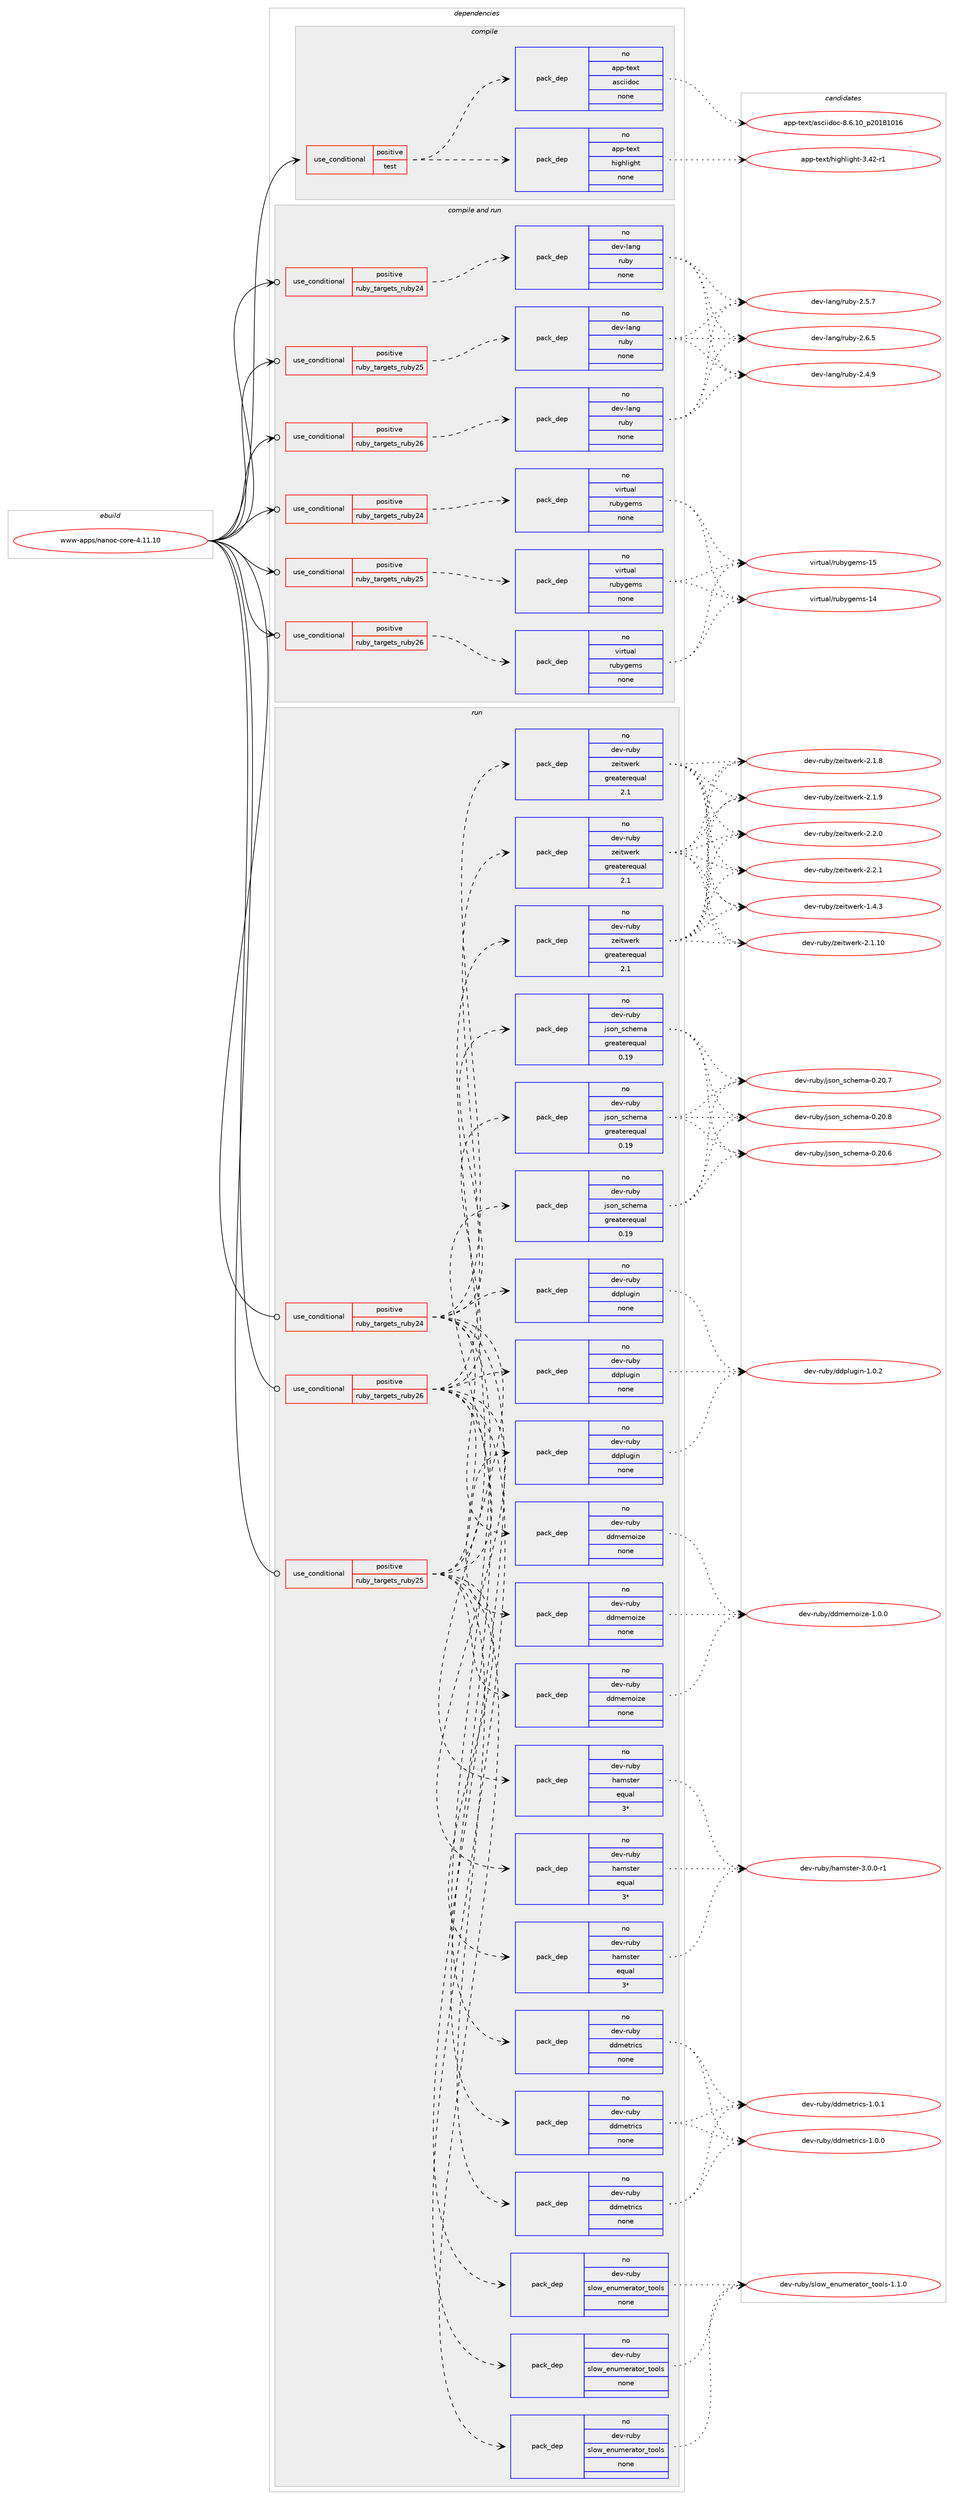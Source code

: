digraph prolog {

# *************
# Graph options
# *************

newrank=true;
concentrate=true;
compound=true;
graph [rankdir=LR,fontname=Helvetica,fontsize=10,ranksep=1.5];#, ranksep=2.5, nodesep=0.2];
edge  [arrowhead=vee];
node  [fontname=Helvetica,fontsize=10];

# **********
# The ebuild
# **********

subgraph cluster_leftcol {
color=gray;
rank=same;
label=<<i>ebuild</i>>;
id [label="www-apps/nanoc-core-4.11.10", color=red, width=4, href="../www-apps/nanoc-core-4.11.10.svg"];
}

# ****************
# The dependencies
# ****************

subgraph cluster_midcol {
color=gray;
label=<<i>dependencies</i>>;
subgraph cluster_compile {
fillcolor="#eeeeee";
style=filled;
label=<<i>compile</i>>;
subgraph cond216909 {
dependency904802 [label=<<TABLE BORDER="0" CELLBORDER="1" CELLSPACING="0" CELLPADDING="4"><TR><TD ROWSPAN="3" CELLPADDING="10">use_conditional</TD></TR><TR><TD>positive</TD></TR><TR><TD>test</TD></TR></TABLE>>, shape=none, color=red];
subgraph pack671599 {
dependency904803 [label=<<TABLE BORDER="0" CELLBORDER="1" CELLSPACING="0" CELLPADDING="4" WIDTH="220"><TR><TD ROWSPAN="6" CELLPADDING="30">pack_dep</TD></TR><TR><TD WIDTH="110">no</TD></TR><TR><TD>app-text</TD></TR><TR><TD>asciidoc</TD></TR><TR><TD>none</TD></TR><TR><TD></TD></TR></TABLE>>, shape=none, color=blue];
}
dependency904802:e -> dependency904803:w [weight=20,style="dashed",arrowhead="vee"];
subgraph pack671600 {
dependency904804 [label=<<TABLE BORDER="0" CELLBORDER="1" CELLSPACING="0" CELLPADDING="4" WIDTH="220"><TR><TD ROWSPAN="6" CELLPADDING="30">pack_dep</TD></TR><TR><TD WIDTH="110">no</TD></TR><TR><TD>app-text</TD></TR><TR><TD>highlight</TD></TR><TR><TD>none</TD></TR><TR><TD></TD></TR></TABLE>>, shape=none, color=blue];
}
dependency904802:e -> dependency904804:w [weight=20,style="dashed",arrowhead="vee"];
}
id:e -> dependency904802:w [weight=20,style="solid",arrowhead="vee"];
}
subgraph cluster_compileandrun {
fillcolor="#eeeeee";
style=filled;
label=<<i>compile and run</i>>;
subgraph cond216910 {
dependency904805 [label=<<TABLE BORDER="0" CELLBORDER="1" CELLSPACING="0" CELLPADDING="4"><TR><TD ROWSPAN="3" CELLPADDING="10">use_conditional</TD></TR><TR><TD>positive</TD></TR><TR><TD>ruby_targets_ruby24</TD></TR></TABLE>>, shape=none, color=red];
subgraph pack671601 {
dependency904806 [label=<<TABLE BORDER="0" CELLBORDER="1" CELLSPACING="0" CELLPADDING="4" WIDTH="220"><TR><TD ROWSPAN="6" CELLPADDING="30">pack_dep</TD></TR><TR><TD WIDTH="110">no</TD></TR><TR><TD>dev-lang</TD></TR><TR><TD>ruby</TD></TR><TR><TD>none</TD></TR><TR><TD></TD></TR></TABLE>>, shape=none, color=blue];
}
dependency904805:e -> dependency904806:w [weight=20,style="dashed",arrowhead="vee"];
}
id:e -> dependency904805:w [weight=20,style="solid",arrowhead="odotvee"];
subgraph cond216911 {
dependency904807 [label=<<TABLE BORDER="0" CELLBORDER="1" CELLSPACING="0" CELLPADDING="4"><TR><TD ROWSPAN="3" CELLPADDING="10">use_conditional</TD></TR><TR><TD>positive</TD></TR><TR><TD>ruby_targets_ruby24</TD></TR></TABLE>>, shape=none, color=red];
subgraph pack671602 {
dependency904808 [label=<<TABLE BORDER="0" CELLBORDER="1" CELLSPACING="0" CELLPADDING="4" WIDTH="220"><TR><TD ROWSPAN="6" CELLPADDING="30">pack_dep</TD></TR><TR><TD WIDTH="110">no</TD></TR><TR><TD>virtual</TD></TR><TR><TD>rubygems</TD></TR><TR><TD>none</TD></TR><TR><TD></TD></TR></TABLE>>, shape=none, color=blue];
}
dependency904807:e -> dependency904808:w [weight=20,style="dashed",arrowhead="vee"];
}
id:e -> dependency904807:w [weight=20,style="solid",arrowhead="odotvee"];
subgraph cond216912 {
dependency904809 [label=<<TABLE BORDER="0" CELLBORDER="1" CELLSPACING="0" CELLPADDING="4"><TR><TD ROWSPAN="3" CELLPADDING="10">use_conditional</TD></TR><TR><TD>positive</TD></TR><TR><TD>ruby_targets_ruby25</TD></TR></TABLE>>, shape=none, color=red];
subgraph pack671603 {
dependency904810 [label=<<TABLE BORDER="0" CELLBORDER="1" CELLSPACING="0" CELLPADDING="4" WIDTH="220"><TR><TD ROWSPAN="6" CELLPADDING="30">pack_dep</TD></TR><TR><TD WIDTH="110">no</TD></TR><TR><TD>dev-lang</TD></TR><TR><TD>ruby</TD></TR><TR><TD>none</TD></TR><TR><TD></TD></TR></TABLE>>, shape=none, color=blue];
}
dependency904809:e -> dependency904810:w [weight=20,style="dashed",arrowhead="vee"];
}
id:e -> dependency904809:w [weight=20,style="solid",arrowhead="odotvee"];
subgraph cond216913 {
dependency904811 [label=<<TABLE BORDER="0" CELLBORDER="1" CELLSPACING="0" CELLPADDING="4"><TR><TD ROWSPAN="3" CELLPADDING="10">use_conditional</TD></TR><TR><TD>positive</TD></TR><TR><TD>ruby_targets_ruby25</TD></TR></TABLE>>, shape=none, color=red];
subgraph pack671604 {
dependency904812 [label=<<TABLE BORDER="0" CELLBORDER="1" CELLSPACING="0" CELLPADDING="4" WIDTH="220"><TR><TD ROWSPAN="6" CELLPADDING="30">pack_dep</TD></TR><TR><TD WIDTH="110">no</TD></TR><TR><TD>virtual</TD></TR><TR><TD>rubygems</TD></TR><TR><TD>none</TD></TR><TR><TD></TD></TR></TABLE>>, shape=none, color=blue];
}
dependency904811:e -> dependency904812:w [weight=20,style="dashed",arrowhead="vee"];
}
id:e -> dependency904811:w [weight=20,style="solid",arrowhead="odotvee"];
subgraph cond216914 {
dependency904813 [label=<<TABLE BORDER="0" CELLBORDER="1" CELLSPACING="0" CELLPADDING="4"><TR><TD ROWSPAN="3" CELLPADDING="10">use_conditional</TD></TR><TR><TD>positive</TD></TR><TR><TD>ruby_targets_ruby26</TD></TR></TABLE>>, shape=none, color=red];
subgraph pack671605 {
dependency904814 [label=<<TABLE BORDER="0" CELLBORDER="1" CELLSPACING="0" CELLPADDING="4" WIDTH="220"><TR><TD ROWSPAN="6" CELLPADDING="30">pack_dep</TD></TR><TR><TD WIDTH="110">no</TD></TR><TR><TD>dev-lang</TD></TR><TR><TD>ruby</TD></TR><TR><TD>none</TD></TR><TR><TD></TD></TR></TABLE>>, shape=none, color=blue];
}
dependency904813:e -> dependency904814:w [weight=20,style="dashed",arrowhead="vee"];
}
id:e -> dependency904813:w [weight=20,style="solid",arrowhead="odotvee"];
subgraph cond216915 {
dependency904815 [label=<<TABLE BORDER="0" CELLBORDER="1" CELLSPACING="0" CELLPADDING="4"><TR><TD ROWSPAN="3" CELLPADDING="10">use_conditional</TD></TR><TR><TD>positive</TD></TR><TR><TD>ruby_targets_ruby26</TD></TR></TABLE>>, shape=none, color=red];
subgraph pack671606 {
dependency904816 [label=<<TABLE BORDER="0" CELLBORDER="1" CELLSPACING="0" CELLPADDING="4" WIDTH="220"><TR><TD ROWSPAN="6" CELLPADDING="30">pack_dep</TD></TR><TR><TD WIDTH="110">no</TD></TR><TR><TD>virtual</TD></TR><TR><TD>rubygems</TD></TR><TR><TD>none</TD></TR><TR><TD></TD></TR></TABLE>>, shape=none, color=blue];
}
dependency904815:e -> dependency904816:w [weight=20,style="dashed",arrowhead="vee"];
}
id:e -> dependency904815:w [weight=20,style="solid",arrowhead="odotvee"];
}
subgraph cluster_run {
fillcolor="#eeeeee";
style=filled;
label=<<i>run</i>>;
subgraph cond216916 {
dependency904817 [label=<<TABLE BORDER="0" CELLBORDER="1" CELLSPACING="0" CELLPADDING="4"><TR><TD ROWSPAN="3" CELLPADDING="10">use_conditional</TD></TR><TR><TD>positive</TD></TR><TR><TD>ruby_targets_ruby24</TD></TR></TABLE>>, shape=none, color=red];
subgraph pack671607 {
dependency904818 [label=<<TABLE BORDER="0" CELLBORDER="1" CELLSPACING="0" CELLPADDING="4" WIDTH="220"><TR><TD ROWSPAN="6" CELLPADDING="30">pack_dep</TD></TR><TR><TD WIDTH="110">no</TD></TR><TR><TD>dev-ruby</TD></TR><TR><TD>ddmemoize</TD></TR><TR><TD>none</TD></TR><TR><TD></TD></TR></TABLE>>, shape=none, color=blue];
}
dependency904817:e -> dependency904818:w [weight=20,style="dashed",arrowhead="vee"];
subgraph pack671608 {
dependency904819 [label=<<TABLE BORDER="0" CELLBORDER="1" CELLSPACING="0" CELLPADDING="4" WIDTH="220"><TR><TD ROWSPAN="6" CELLPADDING="30">pack_dep</TD></TR><TR><TD WIDTH="110">no</TD></TR><TR><TD>dev-ruby</TD></TR><TR><TD>ddmetrics</TD></TR><TR><TD>none</TD></TR><TR><TD></TD></TR></TABLE>>, shape=none, color=blue];
}
dependency904817:e -> dependency904819:w [weight=20,style="dashed",arrowhead="vee"];
subgraph pack671609 {
dependency904820 [label=<<TABLE BORDER="0" CELLBORDER="1" CELLSPACING="0" CELLPADDING="4" WIDTH="220"><TR><TD ROWSPAN="6" CELLPADDING="30">pack_dep</TD></TR><TR><TD WIDTH="110">no</TD></TR><TR><TD>dev-ruby</TD></TR><TR><TD>ddplugin</TD></TR><TR><TD>none</TD></TR><TR><TD></TD></TR></TABLE>>, shape=none, color=blue];
}
dependency904817:e -> dependency904820:w [weight=20,style="dashed",arrowhead="vee"];
subgraph pack671610 {
dependency904821 [label=<<TABLE BORDER="0" CELLBORDER="1" CELLSPACING="0" CELLPADDING="4" WIDTH="220"><TR><TD ROWSPAN="6" CELLPADDING="30">pack_dep</TD></TR><TR><TD WIDTH="110">no</TD></TR><TR><TD>dev-ruby</TD></TR><TR><TD>hamster</TD></TR><TR><TD>equal</TD></TR><TR><TD>3*</TD></TR></TABLE>>, shape=none, color=blue];
}
dependency904817:e -> dependency904821:w [weight=20,style="dashed",arrowhead="vee"];
subgraph pack671611 {
dependency904822 [label=<<TABLE BORDER="0" CELLBORDER="1" CELLSPACING="0" CELLPADDING="4" WIDTH="220"><TR><TD ROWSPAN="6" CELLPADDING="30">pack_dep</TD></TR><TR><TD WIDTH="110">no</TD></TR><TR><TD>dev-ruby</TD></TR><TR><TD>json_schema</TD></TR><TR><TD>greaterequal</TD></TR><TR><TD>0.19</TD></TR></TABLE>>, shape=none, color=blue];
}
dependency904817:e -> dependency904822:w [weight=20,style="dashed",arrowhead="vee"];
subgraph pack671612 {
dependency904823 [label=<<TABLE BORDER="0" CELLBORDER="1" CELLSPACING="0" CELLPADDING="4" WIDTH="220"><TR><TD ROWSPAN="6" CELLPADDING="30">pack_dep</TD></TR><TR><TD WIDTH="110">no</TD></TR><TR><TD>dev-ruby</TD></TR><TR><TD>slow_enumerator_tools</TD></TR><TR><TD>none</TD></TR><TR><TD></TD></TR></TABLE>>, shape=none, color=blue];
}
dependency904817:e -> dependency904823:w [weight=20,style="dashed",arrowhead="vee"];
subgraph pack671613 {
dependency904824 [label=<<TABLE BORDER="0" CELLBORDER="1" CELLSPACING="0" CELLPADDING="4" WIDTH="220"><TR><TD ROWSPAN="6" CELLPADDING="30">pack_dep</TD></TR><TR><TD WIDTH="110">no</TD></TR><TR><TD>dev-ruby</TD></TR><TR><TD>zeitwerk</TD></TR><TR><TD>greaterequal</TD></TR><TR><TD>2.1</TD></TR></TABLE>>, shape=none, color=blue];
}
dependency904817:e -> dependency904824:w [weight=20,style="dashed",arrowhead="vee"];
}
id:e -> dependency904817:w [weight=20,style="solid",arrowhead="odot"];
subgraph cond216917 {
dependency904825 [label=<<TABLE BORDER="0" CELLBORDER="1" CELLSPACING="0" CELLPADDING="4"><TR><TD ROWSPAN="3" CELLPADDING="10">use_conditional</TD></TR><TR><TD>positive</TD></TR><TR><TD>ruby_targets_ruby25</TD></TR></TABLE>>, shape=none, color=red];
subgraph pack671614 {
dependency904826 [label=<<TABLE BORDER="0" CELLBORDER="1" CELLSPACING="0" CELLPADDING="4" WIDTH="220"><TR><TD ROWSPAN="6" CELLPADDING="30">pack_dep</TD></TR><TR><TD WIDTH="110">no</TD></TR><TR><TD>dev-ruby</TD></TR><TR><TD>ddmemoize</TD></TR><TR><TD>none</TD></TR><TR><TD></TD></TR></TABLE>>, shape=none, color=blue];
}
dependency904825:e -> dependency904826:w [weight=20,style="dashed",arrowhead="vee"];
subgraph pack671615 {
dependency904827 [label=<<TABLE BORDER="0" CELLBORDER="1" CELLSPACING="0" CELLPADDING="4" WIDTH="220"><TR><TD ROWSPAN="6" CELLPADDING="30">pack_dep</TD></TR><TR><TD WIDTH="110">no</TD></TR><TR><TD>dev-ruby</TD></TR><TR><TD>ddmetrics</TD></TR><TR><TD>none</TD></TR><TR><TD></TD></TR></TABLE>>, shape=none, color=blue];
}
dependency904825:e -> dependency904827:w [weight=20,style="dashed",arrowhead="vee"];
subgraph pack671616 {
dependency904828 [label=<<TABLE BORDER="0" CELLBORDER="1" CELLSPACING="0" CELLPADDING="4" WIDTH="220"><TR><TD ROWSPAN="6" CELLPADDING="30">pack_dep</TD></TR><TR><TD WIDTH="110">no</TD></TR><TR><TD>dev-ruby</TD></TR><TR><TD>ddplugin</TD></TR><TR><TD>none</TD></TR><TR><TD></TD></TR></TABLE>>, shape=none, color=blue];
}
dependency904825:e -> dependency904828:w [weight=20,style="dashed",arrowhead="vee"];
subgraph pack671617 {
dependency904829 [label=<<TABLE BORDER="0" CELLBORDER="1" CELLSPACING="0" CELLPADDING="4" WIDTH="220"><TR><TD ROWSPAN="6" CELLPADDING="30">pack_dep</TD></TR><TR><TD WIDTH="110">no</TD></TR><TR><TD>dev-ruby</TD></TR><TR><TD>hamster</TD></TR><TR><TD>equal</TD></TR><TR><TD>3*</TD></TR></TABLE>>, shape=none, color=blue];
}
dependency904825:e -> dependency904829:w [weight=20,style="dashed",arrowhead="vee"];
subgraph pack671618 {
dependency904830 [label=<<TABLE BORDER="0" CELLBORDER="1" CELLSPACING="0" CELLPADDING="4" WIDTH="220"><TR><TD ROWSPAN="6" CELLPADDING="30">pack_dep</TD></TR><TR><TD WIDTH="110">no</TD></TR><TR><TD>dev-ruby</TD></TR><TR><TD>json_schema</TD></TR><TR><TD>greaterequal</TD></TR><TR><TD>0.19</TD></TR></TABLE>>, shape=none, color=blue];
}
dependency904825:e -> dependency904830:w [weight=20,style="dashed",arrowhead="vee"];
subgraph pack671619 {
dependency904831 [label=<<TABLE BORDER="0" CELLBORDER="1" CELLSPACING="0" CELLPADDING="4" WIDTH="220"><TR><TD ROWSPAN="6" CELLPADDING="30">pack_dep</TD></TR><TR><TD WIDTH="110">no</TD></TR><TR><TD>dev-ruby</TD></TR><TR><TD>slow_enumerator_tools</TD></TR><TR><TD>none</TD></TR><TR><TD></TD></TR></TABLE>>, shape=none, color=blue];
}
dependency904825:e -> dependency904831:w [weight=20,style="dashed",arrowhead="vee"];
subgraph pack671620 {
dependency904832 [label=<<TABLE BORDER="0" CELLBORDER="1" CELLSPACING="0" CELLPADDING="4" WIDTH="220"><TR><TD ROWSPAN="6" CELLPADDING="30">pack_dep</TD></TR><TR><TD WIDTH="110">no</TD></TR><TR><TD>dev-ruby</TD></TR><TR><TD>zeitwerk</TD></TR><TR><TD>greaterequal</TD></TR><TR><TD>2.1</TD></TR></TABLE>>, shape=none, color=blue];
}
dependency904825:e -> dependency904832:w [weight=20,style="dashed",arrowhead="vee"];
}
id:e -> dependency904825:w [weight=20,style="solid",arrowhead="odot"];
subgraph cond216918 {
dependency904833 [label=<<TABLE BORDER="0" CELLBORDER="1" CELLSPACING="0" CELLPADDING="4"><TR><TD ROWSPAN="3" CELLPADDING="10">use_conditional</TD></TR><TR><TD>positive</TD></TR><TR><TD>ruby_targets_ruby26</TD></TR></TABLE>>, shape=none, color=red];
subgraph pack671621 {
dependency904834 [label=<<TABLE BORDER="0" CELLBORDER="1" CELLSPACING="0" CELLPADDING="4" WIDTH="220"><TR><TD ROWSPAN="6" CELLPADDING="30">pack_dep</TD></TR><TR><TD WIDTH="110">no</TD></TR><TR><TD>dev-ruby</TD></TR><TR><TD>ddmemoize</TD></TR><TR><TD>none</TD></TR><TR><TD></TD></TR></TABLE>>, shape=none, color=blue];
}
dependency904833:e -> dependency904834:w [weight=20,style="dashed",arrowhead="vee"];
subgraph pack671622 {
dependency904835 [label=<<TABLE BORDER="0" CELLBORDER="1" CELLSPACING="0" CELLPADDING="4" WIDTH="220"><TR><TD ROWSPAN="6" CELLPADDING="30">pack_dep</TD></TR><TR><TD WIDTH="110">no</TD></TR><TR><TD>dev-ruby</TD></TR><TR><TD>ddmetrics</TD></TR><TR><TD>none</TD></TR><TR><TD></TD></TR></TABLE>>, shape=none, color=blue];
}
dependency904833:e -> dependency904835:w [weight=20,style="dashed",arrowhead="vee"];
subgraph pack671623 {
dependency904836 [label=<<TABLE BORDER="0" CELLBORDER="1" CELLSPACING="0" CELLPADDING="4" WIDTH="220"><TR><TD ROWSPAN="6" CELLPADDING="30">pack_dep</TD></TR><TR><TD WIDTH="110">no</TD></TR><TR><TD>dev-ruby</TD></TR><TR><TD>ddplugin</TD></TR><TR><TD>none</TD></TR><TR><TD></TD></TR></TABLE>>, shape=none, color=blue];
}
dependency904833:e -> dependency904836:w [weight=20,style="dashed",arrowhead="vee"];
subgraph pack671624 {
dependency904837 [label=<<TABLE BORDER="0" CELLBORDER="1" CELLSPACING="0" CELLPADDING="4" WIDTH="220"><TR><TD ROWSPAN="6" CELLPADDING="30">pack_dep</TD></TR><TR><TD WIDTH="110">no</TD></TR><TR><TD>dev-ruby</TD></TR><TR><TD>hamster</TD></TR><TR><TD>equal</TD></TR><TR><TD>3*</TD></TR></TABLE>>, shape=none, color=blue];
}
dependency904833:e -> dependency904837:w [weight=20,style="dashed",arrowhead="vee"];
subgraph pack671625 {
dependency904838 [label=<<TABLE BORDER="0" CELLBORDER="1" CELLSPACING="0" CELLPADDING="4" WIDTH="220"><TR><TD ROWSPAN="6" CELLPADDING="30">pack_dep</TD></TR><TR><TD WIDTH="110">no</TD></TR><TR><TD>dev-ruby</TD></TR><TR><TD>json_schema</TD></TR><TR><TD>greaterequal</TD></TR><TR><TD>0.19</TD></TR></TABLE>>, shape=none, color=blue];
}
dependency904833:e -> dependency904838:w [weight=20,style="dashed",arrowhead="vee"];
subgraph pack671626 {
dependency904839 [label=<<TABLE BORDER="0" CELLBORDER="1" CELLSPACING="0" CELLPADDING="4" WIDTH="220"><TR><TD ROWSPAN="6" CELLPADDING="30">pack_dep</TD></TR><TR><TD WIDTH="110">no</TD></TR><TR><TD>dev-ruby</TD></TR><TR><TD>slow_enumerator_tools</TD></TR><TR><TD>none</TD></TR><TR><TD></TD></TR></TABLE>>, shape=none, color=blue];
}
dependency904833:e -> dependency904839:w [weight=20,style="dashed",arrowhead="vee"];
subgraph pack671627 {
dependency904840 [label=<<TABLE BORDER="0" CELLBORDER="1" CELLSPACING="0" CELLPADDING="4" WIDTH="220"><TR><TD ROWSPAN="6" CELLPADDING="30">pack_dep</TD></TR><TR><TD WIDTH="110">no</TD></TR><TR><TD>dev-ruby</TD></TR><TR><TD>zeitwerk</TD></TR><TR><TD>greaterequal</TD></TR><TR><TD>2.1</TD></TR></TABLE>>, shape=none, color=blue];
}
dependency904833:e -> dependency904840:w [weight=20,style="dashed",arrowhead="vee"];
}
id:e -> dependency904833:w [weight=20,style="solid",arrowhead="odot"];
}
}

# **************
# The candidates
# **************

subgraph cluster_choices {
rank=same;
color=gray;
label=<<i>candidates</i>>;

subgraph choice671599 {
color=black;
nodesep=1;
choice97112112451161011201164797115991051051001119945564654464948951125048495649484954 [label="app-text/asciidoc-8.6.10_p20181016", color=red, width=4,href="../app-text/asciidoc-8.6.10_p20181016.svg"];
dependency904803:e -> choice97112112451161011201164797115991051051001119945564654464948951125048495649484954:w [style=dotted,weight="100"];
}
subgraph choice671600 {
color=black;
nodesep=1;
choice97112112451161011201164710410510310410810510310411645514652504511449 [label="app-text/highlight-3.42-r1", color=red, width=4,href="../app-text/highlight-3.42-r1.svg"];
dependency904804:e -> choice97112112451161011201164710410510310410810510310411645514652504511449:w [style=dotted,weight="100"];
}
subgraph choice671601 {
color=black;
nodesep=1;
choice10010111845108971101034711411798121455046524657 [label="dev-lang/ruby-2.4.9", color=red, width=4,href="../dev-lang/ruby-2.4.9.svg"];
choice10010111845108971101034711411798121455046534655 [label="dev-lang/ruby-2.5.7", color=red, width=4,href="../dev-lang/ruby-2.5.7.svg"];
choice10010111845108971101034711411798121455046544653 [label="dev-lang/ruby-2.6.5", color=red, width=4,href="../dev-lang/ruby-2.6.5.svg"];
dependency904806:e -> choice10010111845108971101034711411798121455046524657:w [style=dotted,weight="100"];
dependency904806:e -> choice10010111845108971101034711411798121455046534655:w [style=dotted,weight="100"];
dependency904806:e -> choice10010111845108971101034711411798121455046544653:w [style=dotted,weight="100"];
}
subgraph choice671602 {
color=black;
nodesep=1;
choice118105114116117971084711411798121103101109115454952 [label="virtual/rubygems-14", color=red, width=4,href="../virtual/rubygems-14.svg"];
choice118105114116117971084711411798121103101109115454953 [label="virtual/rubygems-15", color=red, width=4,href="../virtual/rubygems-15.svg"];
dependency904808:e -> choice118105114116117971084711411798121103101109115454952:w [style=dotted,weight="100"];
dependency904808:e -> choice118105114116117971084711411798121103101109115454953:w [style=dotted,weight="100"];
}
subgraph choice671603 {
color=black;
nodesep=1;
choice10010111845108971101034711411798121455046524657 [label="dev-lang/ruby-2.4.9", color=red, width=4,href="../dev-lang/ruby-2.4.9.svg"];
choice10010111845108971101034711411798121455046534655 [label="dev-lang/ruby-2.5.7", color=red, width=4,href="../dev-lang/ruby-2.5.7.svg"];
choice10010111845108971101034711411798121455046544653 [label="dev-lang/ruby-2.6.5", color=red, width=4,href="../dev-lang/ruby-2.6.5.svg"];
dependency904810:e -> choice10010111845108971101034711411798121455046524657:w [style=dotted,weight="100"];
dependency904810:e -> choice10010111845108971101034711411798121455046534655:w [style=dotted,weight="100"];
dependency904810:e -> choice10010111845108971101034711411798121455046544653:w [style=dotted,weight="100"];
}
subgraph choice671604 {
color=black;
nodesep=1;
choice118105114116117971084711411798121103101109115454952 [label="virtual/rubygems-14", color=red, width=4,href="../virtual/rubygems-14.svg"];
choice118105114116117971084711411798121103101109115454953 [label="virtual/rubygems-15", color=red, width=4,href="../virtual/rubygems-15.svg"];
dependency904812:e -> choice118105114116117971084711411798121103101109115454952:w [style=dotted,weight="100"];
dependency904812:e -> choice118105114116117971084711411798121103101109115454953:w [style=dotted,weight="100"];
}
subgraph choice671605 {
color=black;
nodesep=1;
choice10010111845108971101034711411798121455046524657 [label="dev-lang/ruby-2.4.9", color=red, width=4,href="../dev-lang/ruby-2.4.9.svg"];
choice10010111845108971101034711411798121455046534655 [label="dev-lang/ruby-2.5.7", color=red, width=4,href="../dev-lang/ruby-2.5.7.svg"];
choice10010111845108971101034711411798121455046544653 [label="dev-lang/ruby-2.6.5", color=red, width=4,href="../dev-lang/ruby-2.6.5.svg"];
dependency904814:e -> choice10010111845108971101034711411798121455046524657:w [style=dotted,weight="100"];
dependency904814:e -> choice10010111845108971101034711411798121455046534655:w [style=dotted,weight="100"];
dependency904814:e -> choice10010111845108971101034711411798121455046544653:w [style=dotted,weight="100"];
}
subgraph choice671606 {
color=black;
nodesep=1;
choice118105114116117971084711411798121103101109115454952 [label="virtual/rubygems-14", color=red, width=4,href="../virtual/rubygems-14.svg"];
choice118105114116117971084711411798121103101109115454953 [label="virtual/rubygems-15", color=red, width=4,href="../virtual/rubygems-15.svg"];
dependency904816:e -> choice118105114116117971084711411798121103101109115454952:w [style=dotted,weight="100"];
dependency904816:e -> choice118105114116117971084711411798121103101109115454953:w [style=dotted,weight="100"];
}
subgraph choice671607 {
color=black;
nodesep=1;
choice100101118451141179812147100100109101109111105122101454946484648 [label="dev-ruby/ddmemoize-1.0.0", color=red, width=4,href="../dev-ruby/ddmemoize-1.0.0.svg"];
dependency904818:e -> choice100101118451141179812147100100109101109111105122101454946484648:w [style=dotted,weight="100"];
}
subgraph choice671608 {
color=black;
nodesep=1;
choice10010111845114117981214710010010910111611410599115454946484648 [label="dev-ruby/ddmetrics-1.0.0", color=red, width=4,href="../dev-ruby/ddmetrics-1.0.0.svg"];
choice10010111845114117981214710010010910111611410599115454946484649 [label="dev-ruby/ddmetrics-1.0.1", color=red, width=4,href="../dev-ruby/ddmetrics-1.0.1.svg"];
dependency904819:e -> choice10010111845114117981214710010010910111611410599115454946484648:w [style=dotted,weight="100"];
dependency904819:e -> choice10010111845114117981214710010010910111611410599115454946484649:w [style=dotted,weight="100"];
}
subgraph choice671609 {
color=black;
nodesep=1;
choice100101118451141179812147100100112108117103105110454946484650 [label="dev-ruby/ddplugin-1.0.2", color=red, width=4,href="../dev-ruby/ddplugin-1.0.2.svg"];
dependency904820:e -> choice100101118451141179812147100100112108117103105110454946484650:w [style=dotted,weight="100"];
}
subgraph choice671610 {
color=black;
nodesep=1;
choice100101118451141179812147104971091151161011144551464846484511449 [label="dev-ruby/hamster-3.0.0-r1", color=red, width=4,href="../dev-ruby/hamster-3.0.0-r1.svg"];
dependency904821:e -> choice100101118451141179812147104971091151161011144551464846484511449:w [style=dotted,weight="100"];
}
subgraph choice671611 {
color=black;
nodesep=1;
choice10010111845114117981214710611511111095115991041011099745484650484654 [label="dev-ruby/json_schema-0.20.6", color=red, width=4,href="../dev-ruby/json_schema-0.20.6.svg"];
choice10010111845114117981214710611511111095115991041011099745484650484655 [label="dev-ruby/json_schema-0.20.7", color=red, width=4,href="../dev-ruby/json_schema-0.20.7.svg"];
choice10010111845114117981214710611511111095115991041011099745484650484656 [label="dev-ruby/json_schema-0.20.8", color=red, width=4,href="../dev-ruby/json_schema-0.20.8.svg"];
dependency904822:e -> choice10010111845114117981214710611511111095115991041011099745484650484654:w [style=dotted,weight="100"];
dependency904822:e -> choice10010111845114117981214710611511111095115991041011099745484650484655:w [style=dotted,weight="100"];
dependency904822:e -> choice10010111845114117981214710611511111095115991041011099745484650484656:w [style=dotted,weight="100"];
}
subgraph choice671612 {
color=black;
nodesep=1;
choice100101118451141179812147115108111119951011101171091011149711611111495116111111108115454946494648 [label="dev-ruby/slow_enumerator_tools-1.1.0", color=red, width=4,href="../dev-ruby/slow_enumerator_tools-1.1.0.svg"];
dependency904823:e -> choice100101118451141179812147115108111119951011101171091011149711611111495116111111108115454946494648:w [style=dotted,weight="100"];
}
subgraph choice671613 {
color=black;
nodesep=1;
choice100101118451141179812147122101105116119101114107454946524651 [label="dev-ruby/zeitwerk-1.4.3", color=red, width=4,href="../dev-ruby/zeitwerk-1.4.3.svg"];
choice10010111845114117981214712210110511611910111410745504649464948 [label="dev-ruby/zeitwerk-2.1.10", color=red, width=4,href="../dev-ruby/zeitwerk-2.1.10.svg"];
choice100101118451141179812147122101105116119101114107455046494656 [label="dev-ruby/zeitwerk-2.1.8", color=red, width=4,href="../dev-ruby/zeitwerk-2.1.8.svg"];
choice100101118451141179812147122101105116119101114107455046494657 [label="dev-ruby/zeitwerk-2.1.9", color=red, width=4,href="../dev-ruby/zeitwerk-2.1.9.svg"];
choice100101118451141179812147122101105116119101114107455046504648 [label="dev-ruby/zeitwerk-2.2.0", color=red, width=4,href="../dev-ruby/zeitwerk-2.2.0.svg"];
choice100101118451141179812147122101105116119101114107455046504649 [label="dev-ruby/zeitwerk-2.2.1", color=red, width=4,href="../dev-ruby/zeitwerk-2.2.1.svg"];
dependency904824:e -> choice100101118451141179812147122101105116119101114107454946524651:w [style=dotted,weight="100"];
dependency904824:e -> choice10010111845114117981214712210110511611910111410745504649464948:w [style=dotted,weight="100"];
dependency904824:e -> choice100101118451141179812147122101105116119101114107455046494656:w [style=dotted,weight="100"];
dependency904824:e -> choice100101118451141179812147122101105116119101114107455046494657:w [style=dotted,weight="100"];
dependency904824:e -> choice100101118451141179812147122101105116119101114107455046504648:w [style=dotted,weight="100"];
dependency904824:e -> choice100101118451141179812147122101105116119101114107455046504649:w [style=dotted,weight="100"];
}
subgraph choice671614 {
color=black;
nodesep=1;
choice100101118451141179812147100100109101109111105122101454946484648 [label="dev-ruby/ddmemoize-1.0.0", color=red, width=4,href="../dev-ruby/ddmemoize-1.0.0.svg"];
dependency904826:e -> choice100101118451141179812147100100109101109111105122101454946484648:w [style=dotted,weight="100"];
}
subgraph choice671615 {
color=black;
nodesep=1;
choice10010111845114117981214710010010910111611410599115454946484648 [label="dev-ruby/ddmetrics-1.0.0", color=red, width=4,href="../dev-ruby/ddmetrics-1.0.0.svg"];
choice10010111845114117981214710010010910111611410599115454946484649 [label="dev-ruby/ddmetrics-1.0.1", color=red, width=4,href="../dev-ruby/ddmetrics-1.0.1.svg"];
dependency904827:e -> choice10010111845114117981214710010010910111611410599115454946484648:w [style=dotted,weight="100"];
dependency904827:e -> choice10010111845114117981214710010010910111611410599115454946484649:w [style=dotted,weight="100"];
}
subgraph choice671616 {
color=black;
nodesep=1;
choice100101118451141179812147100100112108117103105110454946484650 [label="dev-ruby/ddplugin-1.0.2", color=red, width=4,href="../dev-ruby/ddplugin-1.0.2.svg"];
dependency904828:e -> choice100101118451141179812147100100112108117103105110454946484650:w [style=dotted,weight="100"];
}
subgraph choice671617 {
color=black;
nodesep=1;
choice100101118451141179812147104971091151161011144551464846484511449 [label="dev-ruby/hamster-3.0.0-r1", color=red, width=4,href="../dev-ruby/hamster-3.0.0-r1.svg"];
dependency904829:e -> choice100101118451141179812147104971091151161011144551464846484511449:w [style=dotted,weight="100"];
}
subgraph choice671618 {
color=black;
nodesep=1;
choice10010111845114117981214710611511111095115991041011099745484650484654 [label="dev-ruby/json_schema-0.20.6", color=red, width=4,href="../dev-ruby/json_schema-0.20.6.svg"];
choice10010111845114117981214710611511111095115991041011099745484650484655 [label="dev-ruby/json_schema-0.20.7", color=red, width=4,href="../dev-ruby/json_schema-0.20.7.svg"];
choice10010111845114117981214710611511111095115991041011099745484650484656 [label="dev-ruby/json_schema-0.20.8", color=red, width=4,href="../dev-ruby/json_schema-0.20.8.svg"];
dependency904830:e -> choice10010111845114117981214710611511111095115991041011099745484650484654:w [style=dotted,weight="100"];
dependency904830:e -> choice10010111845114117981214710611511111095115991041011099745484650484655:w [style=dotted,weight="100"];
dependency904830:e -> choice10010111845114117981214710611511111095115991041011099745484650484656:w [style=dotted,weight="100"];
}
subgraph choice671619 {
color=black;
nodesep=1;
choice100101118451141179812147115108111119951011101171091011149711611111495116111111108115454946494648 [label="dev-ruby/slow_enumerator_tools-1.1.0", color=red, width=4,href="../dev-ruby/slow_enumerator_tools-1.1.0.svg"];
dependency904831:e -> choice100101118451141179812147115108111119951011101171091011149711611111495116111111108115454946494648:w [style=dotted,weight="100"];
}
subgraph choice671620 {
color=black;
nodesep=1;
choice100101118451141179812147122101105116119101114107454946524651 [label="dev-ruby/zeitwerk-1.4.3", color=red, width=4,href="../dev-ruby/zeitwerk-1.4.3.svg"];
choice10010111845114117981214712210110511611910111410745504649464948 [label="dev-ruby/zeitwerk-2.1.10", color=red, width=4,href="../dev-ruby/zeitwerk-2.1.10.svg"];
choice100101118451141179812147122101105116119101114107455046494656 [label="dev-ruby/zeitwerk-2.1.8", color=red, width=4,href="../dev-ruby/zeitwerk-2.1.8.svg"];
choice100101118451141179812147122101105116119101114107455046494657 [label="dev-ruby/zeitwerk-2.1.9", color=red, width=4,href="../dev-ruby/zeitwerk-2.1.9.svg"];
choice100101118451141179812147122101105116119101114107455046504648 [label="dev-ruby/zeitwerk-2.2.0", color=red, width=4,href="../dev-ruby/zeitwerk-2.2.0.svg"];
choice100101118451141179812147122101105116119101114107455046504649 [label="dev-ruby/zeitwerk-2.2.1", color=red, width=4,href="../dev-ruby/zeitwerk-2.2.1.svg"];
dependency904832:e -> choice100101118451141179812147122101105116119101114107454946524651:w [style=dotted,weight="100"];
dependency904832:e -> choice10010111845114117981214712210110511611910111410745504649464948:w [style=dotted,weight="100"];
dependency904832:e -> choice100101118451141179812147122101105116119101114107455046494656:w [style=dotted,weight="100"];
dependency904832:e -> choice100101118451141179812147122101105116119101114107455046494657:w [style=dotted,weight="100"];
dependency904832:e -> choice100101118451141179812147122101105116119101114107455046504648:w [style=dotted,weight="100"];
dependency904832:e -> choice100101118451141179812147122101105116119101114107455046504649:w [style=dotted,weight="100"];
}
subgraph choice671621 {
color=black;
nodesep=1;
choice100101118451141179812147100100109101109111105122101454946484648 [label="dev-ruby/ddmemoize-1.0.0", color=red, width=4,href="../dev-ruby/ddmemoize-1.0.0.svg"];
dependency904834:e -> choice100101118451141179812147100100109101109111105122101454946484648:w [style=dotted,weight="100"];
}
subgraph choice671622 {
color=black;
nodesep=1;
choice10010111845114117981214710010010910111611410599115454946484648 [label="dev-ruby/ddmetrics-1.0.0", color=red, width=4,href="../dev-ruby/ddmetrics-1.0.0.svg"];
choice10010111845114117981214710010010910111611410599115454946484649 [label="dev-ruby/ddmetrics-1.0.1", color=red, width=4,href="../dev-ruby/ddmetrics-1.0.1.svg"];
dependency904835:e -> choice10010111845114117981214710010010910111611410599115454946484648:w [style=dotted,weight="100"];
dependency904835:e -> choice10010111845114117981214710010010910111611410599115454946484649:w [style=dotted,weight="100"];
}
subgraph choice671623 {
color=black;
nodesep=1;
choice100101118451141179812147100100112108117103105110454946484650 [label="dev-ruby/ddplugin-1.0.2", color=red, width=4,href="../dev-ruby/ddplugin-1.0.2.svg"];
dependency904836:e -> choice100101118451141179812147100100112108117103105110454946484650:w [style=dotted,weight="100"];
}
subgraph choice671624 {
color=black;
nodesep=1;
choice100101118451141179812147104971091151161011144551464846484511449 [label="dev-ruby/hamster-3.0.0-r1", color=red, width=4,href="../dev-ruby/hamster-3.0.0-r1.svg"];
dependency904837:e -> choice100101118451141179812147104971091151161011144551464846484511449:w [style=dotted,weight="100"];
}
subgraph choice671625 {
color=black;
nodesep=1;
choice10010111845114117981214710611511111095115991041011099745484650484654 [label="dev-ruby/json_schema-0.20.6", color=red, width=4,href="../dev-ruby/json_schema-0.20.6.svg"];
choice10010111845114117981214710611511111095115991041011099745484650484655 [label="dev-ruby/json_schema-0.20.7", color=red, width=4,href="../dev-ruby/json_schema-0.20.7.svg"];
choice10010111845114117981214710611511111095115991041011099745484650484656 [label="dev-ruby/json_schema-0.20.8", color=red, width=4,href="../dev-ruby/json_schema-0.20.8.svg"];
dependency904838:e -> choice10010111845114117981214710611511111095115991041011099745484650484654:w [style=dotted,weight="100"];
dependency904838:e -> choice10010111845114117981214710611511111095115991041011099745484650484655:w [style=dotted,weight="100"];
dependency904838:e -> choice10010111845114117981214710611511111095115991041011099745484650484656:w [style=dotted,weight="100"];
}
subgraph choice671626 {
color=black;
nodesep=1;
choice100101118451141179812147115108111119951011101171091011149711611111495116111111108115454946494648 [label="dev-ruby/slow_enumerator_tools-1.1.0", color=red, width=4,href="../dev-ruby/slow_enumerator_tools-1.1.0.svg"];
dependency904839:e -> choice100101118451141179812147115108111119951011101171091011149711611111495116111111108115454946494648:w [style=dotted,weight="100"];
}
subgraph choice671627 {
color=black;
nodesep=1;
choice100101118451141179812147122101105116119101114107454946524651 [label="dev-ruby/zeitwerk-1.4.3", color=red, width=4,href="../dev-ruby/zeitwerk-1.4.3.svg"];
choice10010111845114117981214712210110511611910111410745504649464948 [label="dev-ruby/zeitwerk-2.1.10", color=red, width=4,href="../dev-ruby/zeitwerk-2.1.10.svg"];
choice100101118451141179812147122101105116119101114107455046494656 [label="dev-ruby/zeitwerk-2.1.8", color=red, width=4,href="../dev-ruby/zeitwerk-2.1.8.svg"];
choice100101118451141179812147122101105116119101114107455046494657 [label="dev-ruby/zeitwerk-2.1.9", color=red, width=4,href="../dev-ruby/zeitwerk-2.1.9.svg"];
choice100101118451141179812147122101105116119101114107455046504648 [label="dev-ruby/zeitwerk-2.2.0", color=red, width=4,href="../dev-ruby/zeitwerk-2.2.0.svg"];
choice100101118451141179812147122101105116119101114107455046504649 [label="dev-ruby/zeitwerk-2.2.1", color=red, width=4,href="../dev-ruby/zeitwerk-2.2.1.svg"];
dependency904840:e -> choice100101118451141179812147122101105116119101114107454946524651:w [style=dotted,weight="100"];
dependency904840:e -> choice10010111845114117981214712210110511611910111410745504649464948:w [style=dotted,weight="100"];
dependency904840:e -> choice100101118451141179812147122101105116119101114107455046494656:w [style=dotted,weight="100"];
dependency904840:e -> choice100101118451141179812147122101105116119101114107455046494657:w [style=dotted,weight="100"];
dependency904840:e -> choice100101118451141179812147122101105116119101114107455046504648:w [style=dotted,weight="100"];
dependency904840:e -> choice100101118451141179812147122101105116119101114107455046504649:w [style=dotted,weight="100"];
}
}

}
